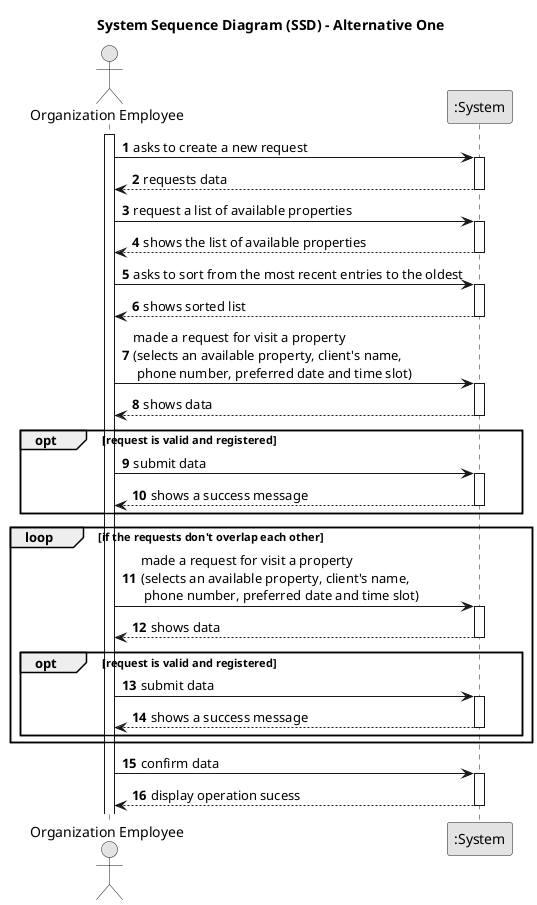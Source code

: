 @startuml
skinparam monochrome true
skinparam packageStyle rectangle
skinparam shadowing false

title System Sequence Diagram (SSD) - Alternative One

autonumber

actor "Organization Employee" as Employee
participant ":System" as System

activate Employee

    Employee -> System : asks to create a new request
    activate System

        System --> Employee : requests data
    deactivate System

    Employee -> System : request a list of available properties
    activate System

        System --> Employee : shows the list of available properties
    deactivate System

    Employee -> System : asks to sort from the most recent entries to the oldest
    activate System

        System --> Employee : shows sorted list
    deactivate System


    Employee -> System : made a request for visit a property \n(selects an available property, client's name,\n phone number, preferred date and time slot)
    activate System

        System --> Employee : shows data
    deactivate System

opt request is valid and registered

     Employee -> System : submit data
        activate System

        System --> Employee : shows a success message
    deactivate System
end

loop if the requests don't overlap each other

    Employee -> System : made a request for visit a property \n(selects an available property, client's name,\n phone number, preferred date and time slot)
        activate System


            System --> Employee : shows data
        deactivate System

opt request is valid and registered

     Employee -> System : submit data
        activate System

        System --> Employee : shows a success message
    deactivate System
end
end

Employee -> System : confirm data

     activate System

            System --> Employee : display operation sucess
     deactivate System



@enduml